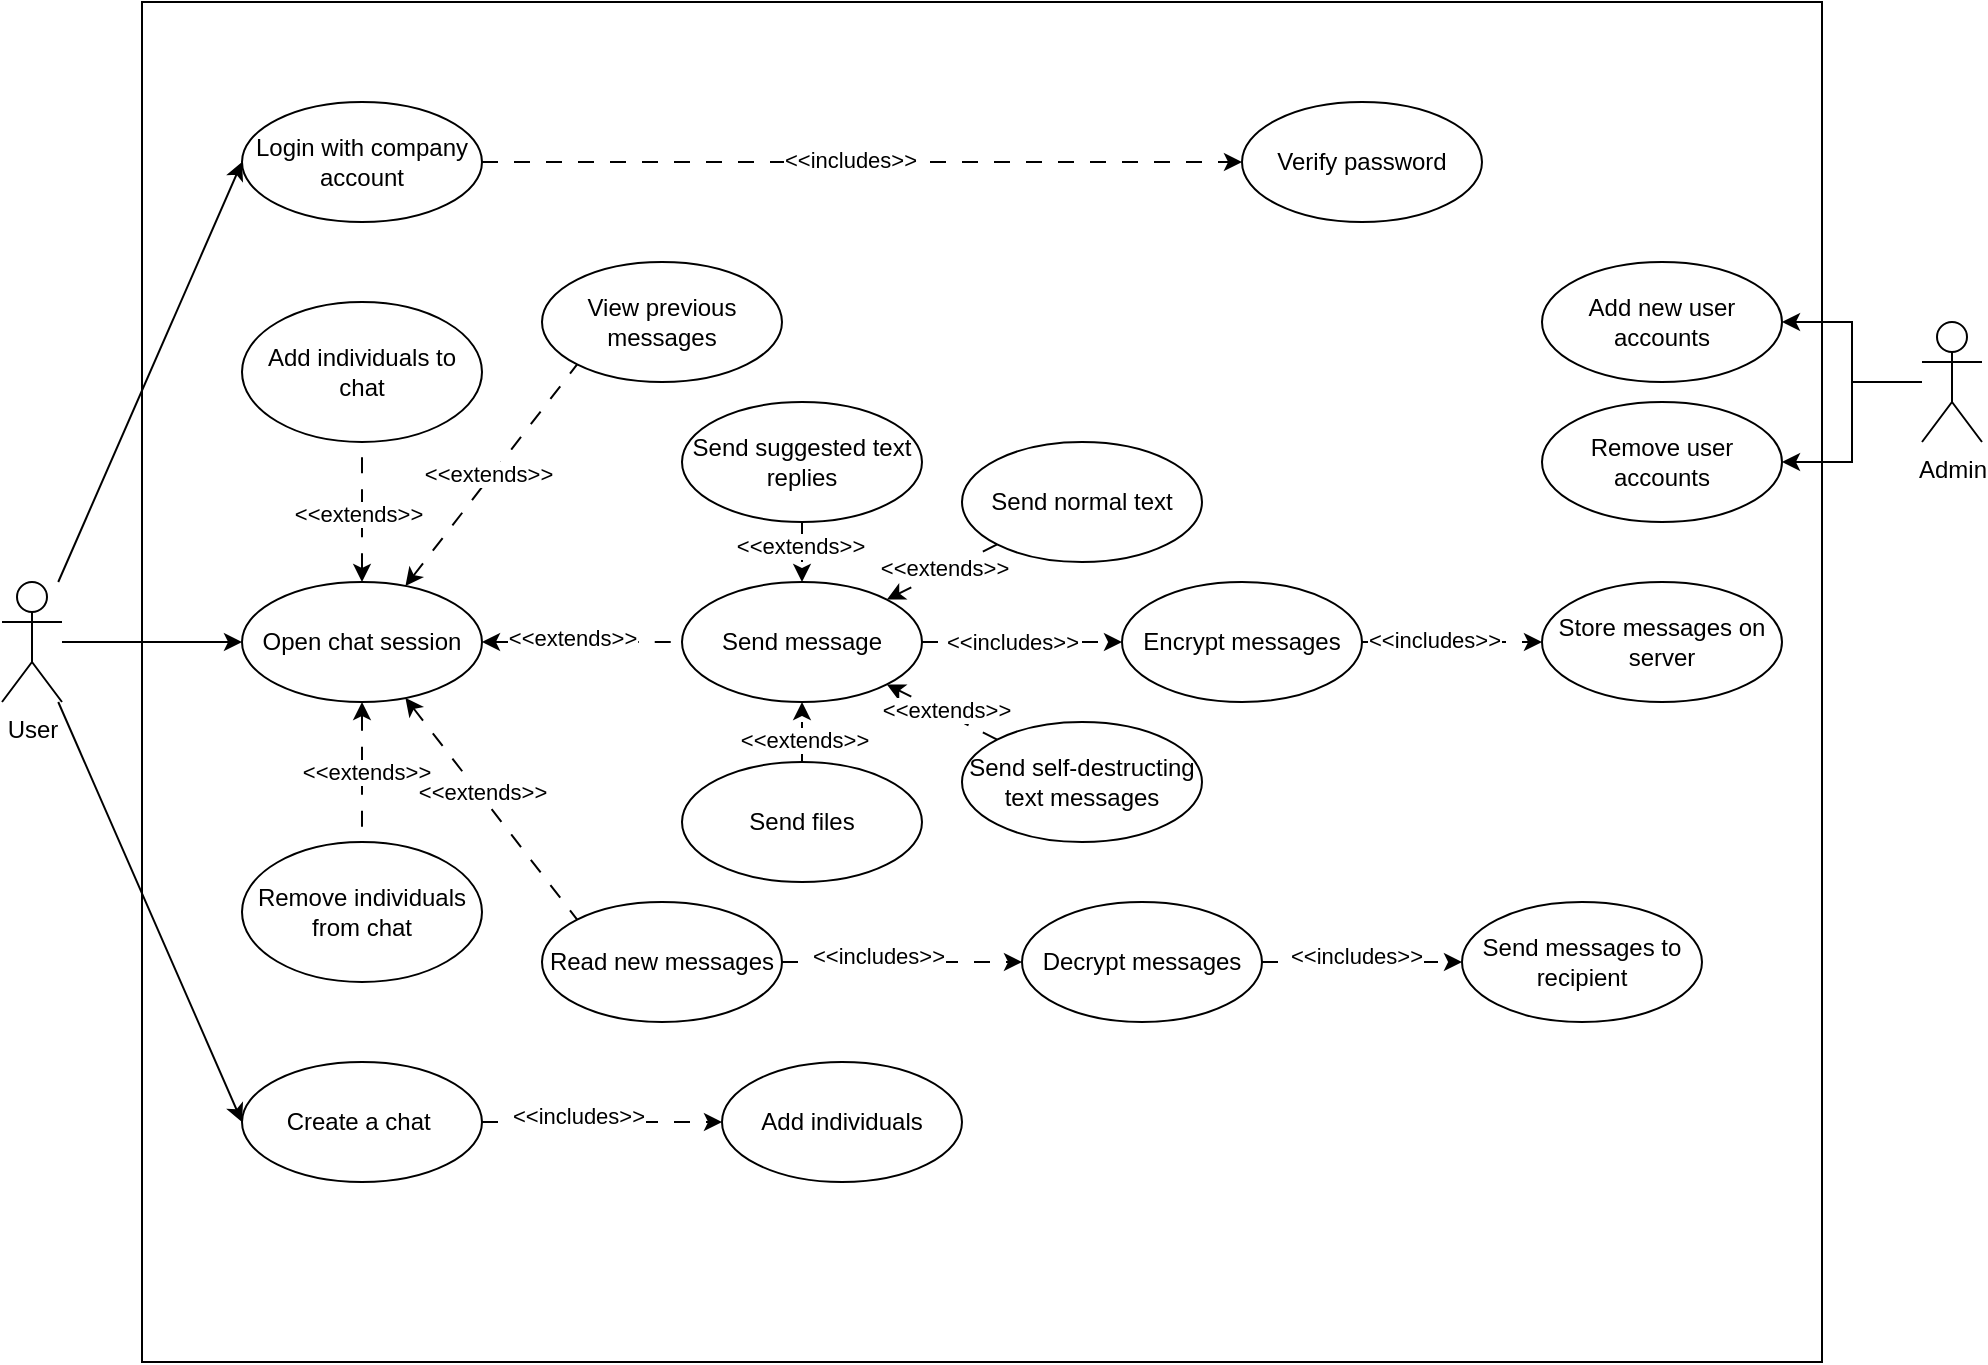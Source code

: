 <mxfile version="24.0.4" type="device">
  <diagram name="Page-1" id="7IuLw5douFnJ42U7j5Z5">
    <mxGraphModel dx="1471" dy="1014" grid="1" gridSize="10" guides="1" tooltips="1" connect="1" arrows="1" fold="1" page="1" pageScale="1" pageWidth="1200" pageHeight="1920" math="0" shadow="0">
      <root>
        <mxCell id="0" />
        <mxCell id="1" parent="0" />
        <mxCell id="nexeXoH5XIp3nX3RBr7s-72" value="" style="rounded=0;whiteSpace=wrap;html=1;" parent="1" vertex="1">
          <mxGeometry x="200" y="40" width="840" height="680" as="geometry" />
        </mxCell>
        <mxCell id="nexeXoH5XIp3nX3RBr7s-53" style="edgeStyle=orthogonalEdgeStyle;rounded=0;orthogonalLoop=1;jettySize=auto;html=1;entryX=0;entryY=0.5;entryDx=0;entryDy=0;" parent="1" source="WgtjepLcoBoNWOLz_rrN-1" target="nexeXoH5XIp3nX3RBr7s-6" edge="1">
          <mxGeometry relative="1" as="geometry" />
        </mxCell>
        <mxCell id="nexeXoH5XIp3nX3RBr7s-54" style="rounded=0;orthogonalLoop=1;jettySize=auto;html=1;entryX=0;entryY=0.5;entryDx=0;entryDy=0;" parent="1" source="WgtjepLcoBoNWOLz_rrN-1" target="nexeXoH5XIp3nX3RBr7s-1" edge="1">
          <mxGeometry relative="1" as="geometry" />
        </mxCell>
        <mxCell id="nexeXoH5XIp3nX3RBr7s-55" style="rounded=0;orthogonalLoop=1;jettySize=auto;html=1;entryX=0;entryY=0.5;entryDx=0;entryDy=0;" parent="1" source="WgtjepLcoBoNWOLz_rrN-1" target="nexeXoH5XIp3nX3RBr7s-13" edge="1">
          <mxGeometry relative="1" as="geometry" />
        </mxCell>
        <mxCell id="WgtjepLcoBoNWOLz_rrN-1" value="User" style="shape=umlActor;verticalLabelPosition=bottom;verticalAlign=top;html=1;outlineConnect=0;" parent="1" vertex="1">
          <mxGeometry x="130" y="330" width="30" height="60" as="geometry" />
        </mxCell>
        <mxCell id="nexeXoH5XIp3nX3RBr7s-5" value="" style="edgeStyle=orthogonalEdgeStyle;rounded=0;orthogonalLoop=1;jettySize=auto;html=1;dashed=1;dashPattern=8 8;" parent="1" source="nexeXoH5XIp3nX3RBr7s-1" target="nexeXoH5XIp3nX3RBr7s-4" edge="1">
          <mxGeometry relative="1" as="geometry" />
        </mxCell>
        <mxCell id="nexeXoH5XIp3nX3RBr7s-73" value="&amp;lt;&amp;lt;includes&amp;gt;&amp;gt;" style="edgeLabel;html=1;align=center;verticalAlign=middle;resizable=0;points=[];" parent="nexeXoH5XIp3nX3RBr7s-5" vertex="1" connectable="0">
          <mxGeometry x="-0.026" y="1" relative="1" as="geometry">
            <mxPoint x="-1" as="offset" />
          </mxGeometry>
        </mxCell>
        <mxCell id="nexeXoH5XIp3nX3RBr7s-1" value="Login with company account" style="ellipse;whiteSpace=wrap;html=1;" parent="1" vertex="1">
          <mxGeometry x="250" y="90" width="120" height="60" as="geometry" />
        </mxCell>
        <mxCell id="nexeXoH5XIp3nX3RBr7s-4" value="Verify password" style="ellipse;whiteSpace=wrap;html=1;" parent="1" vertex="1">
          <mxGeometry x="750" y="90" width="120" height="60" as="geometry" />
        </mxCell>
        <mxCell id="nexeXoH5XIp3nX3RBr7s-39" style="edgeStyle=orthogonalEdgeStyle;rounded=0;orthogonalLoop=1;jettySize=auto;html=1;dashed=1;dashPattern=8 8;startArrow=classic;startFill=1;endArrow=none;endFill=0;" parent="1" source="nexeXoH5XIp3nX3RBr7s-6" target="nexeXoH5XIp3nX3RBr7s-7" edge="1">
          <mxGeometry relative="1" as="geometry" />
        </mxCell>
        <mxCell id="nexeXoH5XIp3nX3RBr7s-59" value="&amp;lt;&amp;lt;extends&amp;gt;&amp;gt;" style="edgeLabel;html=1;align=center;verticalAlign=middle;resizable=0;points=[];" parent="nexeXoH5XIp3nX3RBr7s-39" vertex="1" connectable="0">
          <mxGeometry x="-0.102" y="2" relative="1" as="geometry">
            <mxPoint as="offset" />
          </mxGeometry>
        </mxCell>
        <mxCell id="nexeXoH5XIp3nX3RBr7s-46" style="rounded=0;orthogonalLoop=1;jettySize=auto;html=1;entryX=0;entryY=0;entryDx=0;entryDy=0;dashed=1;dashPattern=8 8;startArrow=classic;startFill=1;endArrow=none;endFill=0;" parent="1" source="nexeXoH5XIp3nX3RBr7s-6" target="nexeXoH5XIp3nX3RBr7s-8" edge="1">
          <mxGeometry relative="1" as="geometry" />
        </mxCell>
        <mxCell id="nexeXoH5XIp3nX3RBr7s-60" value="&amp;lt;&amp;lt;extends&amp;gt;&amp;gt;" style="edgeLabel;html=1;align=center;verticalAlign=middle;resizable=0;points=[];" parent="nexeXoH5XIp3nX3RBr7s-46" vertex="1" connectable="0">
          <mxGeometry x="-0.12" y="1" relative="1" as="geometry">
            <mxPoint y="-1" as="offset" />
          </mxGeometry>
        </mxCell>
        <mxCell id="nexeXoH5XIp3nX3RBr7s-47" style="rounded=0;orthogonalLoop=1;jettySize=auto;html=1;entryX=0;entryY=1;entryDx=0;entryDy=0;dashed=1;dashPattern=8 8;startArrow=classic;startFill=1;endArrow=none;endFill=0;" parent="1" source="nexeXoH5XIp3nX3RBr7s-6" target="nexeXoH5XIp3nX3RBr7s-10" edge="1">
          <mxGeometry relative="1" as="geometry" />
        </mxCell>
        <mxCell id="nexeXoH5XIp3nX3RBr7s-57" value="&amp;lt;&amp;lt;extends&amp;gt;&amp;gt;" style="edgeLabel;html=1;align=center;verticalAlign=middle;resizable=0;points=[];" parent="nexeXoH5XIp3nX3RBr7s-47" vertex="1" connectable="0">
          <mxGeometry x="-0.01" y="2" relative="1" as="geometry">
            <mxPoint as="offset" />
          </mxGeometry>
        </mxCell>
        <mxCell id="nexeXoH5XIp3nX3RBr7s-6" value="Open chat session" style="ellipse;whiteSpace=wrap;html=1;" parent="1" vertex="1">
          <mxGeometry x="250" y="330" width="120" height="60" as="geometry" />
        </mxCell>
        <mxCell id="nexeXoH5XIp3nX3RBr7s-42" style="edgeStyle=orthogonalEdgeStyle;rounded=0;orthogonalLoop=1;jettySize=auto;html=1;entryX=0;entryY=0.5;entryDx=0;entryDy=0;dashed=1;dashPattern=8 8;" parent="1" source="nexeXoH5XIp3nX3RBr7s-7" target="nexeXoH5XIp3nX3RBr7s-15" edge="1">
          <mxGeometry relative="1" as="geometry" />
        </mxCell>
        <mxCell id="nexeXoH5XIp3nX3RBr7s-67" value="&amp;lt;&amp;lt;includes&amp;gt;&amp;gt;" style="edgeLabel;html=1;align=center;verticalAlign=middle;resizable=0;points=[];" parent="nexeXoH5XIp3nX3RBr7s-42" vertex="1" connectable="0">
          <mxGeometry x="-0.107" relative="1" as="geometry">
            <mxPoint as="offset" />
          </mxGeometry>
        </mxCell>
        <mxCell id="nexeXoH5XIp3nX3RBr7s-7" value="Send message" style="ellipse;whiteSpace=wrap;html=1;" parent="1" vertex="1">
          <mxGeometry x="470" y="330" width="120" height="60" as="geometry" />
        </mxCell>
        <mxCell id="nexeXoH5XIp3nX3RBr7s-70" value="" style="edgeStyle=orthogonalEdgeStyle;rounded=0;orthogonalLoop=1;jettySize=auto;html=1;dashed=1;dashPattern=8 8;" parent="1" source="nexeXoH5XIp3nX3RBr7s-8" target="nexeXoH5XIp3nX3RBr7s-69" edge="1">
          <mxGeometry relative="1" as="geometry" />
        </mxCell>
        <mxCell id="nexeXoH5XIp3nX3RBr7s-71" value="&amp;lt;&amp;lt;includes&amp;gt;&amp;gt;" style="edgeLabel;html=1;align=center;verticalAlign=middle;resizable=0;points=[];" parent="nexeXoH5XIp3nX3RBr7s-70" vertex="1" connectable="0">
          <mxGeometry x="-0.206" y="3" relative="1" as="geometry">
            <mxPoint as="offset" />
          </mxGeometry>
        </mxCell>
        <mxCell id="nexeXoH5XIp3nX3RBr7s-8" value="Read new messages" style="ellipse;whiteSpace=wrap;html=1;" parent="1" vertex="1">
          <mxGeometry x="400" y="490" width="120" height="60" as="geometry" />
        </mxCell>
        <mxCell id="nexeXoH5XIp3nX3RBr7s-34" value="" style="edgeStyle=orthogonalEdgeStyle;rounded=0;orthogonalLoop=1;jettySize=auto;html=1;dashed=1;dashPattern=8 8;" parent="1" source="nexeXoH5XIp3nX3RBr7s-9" target="nexeXoH5XIp3nX3RBr7s-7" edge="1">
          <mxGeometry relative="1" as="geometry" />
        </mxCell>
        <mxCell id="nexeXoH5XIp3nX3RBr7s-65" value="&amp;lt;&amp;lt;extends&amp;gt;&amp;gt;" style="edgeLabel;html=1;align=center;verticalAlign=middle;resizable=0;points=[];" parent="nexeXoH5XIp3nX3RBr7s-34" vertex="1" connectable="0">
          <mxGeometry x="0.153" y="1" relative="1" as="geometry">
            <mxPoint as="offset" />
          </mxGeometry>
        </mxCell>
        <mxCell id="nexeXoH5XIp3nX3RBr7s-9" value="Send files" style="ellipse;whiteSpace=wrap;html=1;" parent="1" vertex="1">
          <mxGeometry x="470" y="420" width="120" height="60" as="geometry" />
        </mxCell>
        <mxCell id="nexeXoH5XIp3nX3RBr7s-10" value="View previous messages" style="ellipse;whiteSpace=wrap;html=1;" parent="1" vertex="1">
          <mxGeometry x="400" y="170.0" width="120" height="60" as="geometry" />
        </mxCell>
        <mxCell id="nexeXoH5XIp3nX3RBr7s-35" value="" style="edgeStyle=orthogonalEdgeStyle;rounded=0;orthogonalLoop=1;jettySize=auto;html=1;dashed=1;dashPattern=8 8;" parent="1" source="nexeXoH5XIp3nX3RBr7s-11" target="nexeXoH5XIp3nX3RBr7s-7" edge="1">
          <mxGeometry relative="1" as="geometry" />
        </mxCell>
        <mxCell id="nexeXoH5XIp3nX3RBr7s-61" value="&amp;lt;&amp;lt;extends&amp;gt;&amp;gt;" style="edgeLabel;html=1;align=center;verticalAlign=middle;resizable=0;points=[];" parent="nexeXoH5XIp3nX3RBr7s-35" vertex="1" connectable="0">
          <mxGeometry x="-0.524" y="-1" relative="1" as="geometry">
            <mxPoint as="offset" />
          </mxGeometry>
        </mxCell>
        <mxCell id="nexeXoH5XIp3nX3RBr7s-11" value="Send suggested text replies" style="ellipse;whiteSpace=wrap;html=1;" parent="1" vertex="1">
          <mxGeometry x="470" y="240" width="120" height="60" as="geometry" />
        </mxCell>
        <mxCell id="nexeXoH5XIp3nX3RBr7s-40" style="rounded=0;orthogonalLoop=1;jettySize=auto;html=1;exitX=0;exitY=0;exitDx=0;exitDy=0;entryX=1;entryY=1;entryDx=0;entryDy=0;dashed=1;dashPattern=8 8;" parent="1" source="nexeXoH5XIp3nX3RBr7s-12" target="nexeXoH5XIp3nX3RBr7s-7" edge="1">
          <mxGeometry relative="1" as="geometry" />
        </mxCell>
        <mxCell id="nexeXoH5XIp3nX3RBr7s-64" value="&amp;lt;&amp;lt;extends&amp;gt;&amp;gt;" style="edgeLabel;html=1;align=center;verticalAlign=middle;resizable=0;points=[];" parent="nexeXoH5XIp3nX3RBr7s-40" vertex="1" connectable="0">
          <mxGeometry x="-0.05" y="-2" relative="1" as="geometry">
            <mxPoint as="offset" />
          </mxGeometry>
        </mxCell>
        <mxCell id="nexeXoH5XIp3nX3RBr7s-12" value="Send self-destructing text messages" style="ellipse;whiteSpace=wrap;html=1;" parent="1" vertex="1">
          <mxGeometry x="610" y="400" width="120" height="60" as="geometry" />
        </mxCell>
        <mxCell id="nexeXoH5XIp3nX3RBr7s-13" value="Create a chat&amp;nbsp;" style="ellipse;whiteSpace=wrap;html=1;" parent="1" vertex="1">
          <mxGeometry x="250" y="570" width="120" height="60" as="geometry" />
        </mxCell>
        <mxCell id="nexeXoH5XIp3nX3RBr7s-33" style="rounded=0;orthogonalLoop=1;jettySize=auto;html=1;exitX=0;exitY=1;exitDx=0;exitDy=0;entryX=1;entryY=0;entryDx=0;entryDy=0;dashed=1;dashPattern=8 8;" parent="1" source="nexeXoH5XIp3nX3RBr7s-14" target="nexeXoH5XIp3nX3RBr7s-7" edge="1">
          <mxGeometry relative="1" as="geometry" />
        </mxCell>
        <mxCell id="nexeXoH5XIp3nX3RBr7s-62" value="&amp;lt;&amp;lt;extends&amp;gt;&amp;gt;" style="edgeLabel;html=1;align=center;verticalAlign=middle;resizable=0;points=[];" parent="nexeXoH5XIp3nX3RBr7s-33" vertex="1" connectable="0">
          <mxGeometry x="-0.055" y="-2" relative="1" as="geometry">
            <mxPoint as="offset" />
          </mxGeometry>
        </mxCell>
        <mxCell id="nexeXoH5XIp3nX3RBr7s-14" value="Send normal text" style="ellipse;whiteSpace=wrap;html=1;" parent="1" vertex="1">
          <mxGeometry x="610" y="260" width="120" height="60" as="geometry" />
        </mxCell>
        <mxCell id="nexeXoH5XIp3nX3RBr7s-43" value="" style="edgeStyle=orthogonalEdgeStyle;rounded=0;orthogonalLoop=1;jettySize=auto;html=1;dashed=1;dashPattern=8 8;" parent="1" source="nexeXoH5XIp3nX3RBr7s-15" target="nexeXoH5XIp3nX3RBr7s-18" edge="1">
          <mxGeometry relative="1" as="geometry" />
        </mxCell>
        <mxCell id="nexeXoH5XIp3nX3RBr7s-68" value="&amp;lt;&amp;lt;includes&amp;gt;&amp;gt;" style="edgeLabel;html=1;align=center;verticalAlign=middle;resizable=0;points=[];" parent="nexeXoH5XIp3nX3RBr7s-43" vertex="1" connectable="0">
          <mxGeometry x="-0.209" y="1" relative="1" as="geometry">
            <mxPoint as="offset" />
          </mxGeometry>
        </mxCell>
        <mxCell id="nexeXoH5XIp3nX3RBr7s-15" value="Encrypt messages" style="ellipse;whiteSpace=wrap;html=1;" parent="1" vertex="1">
          <mxGeometry x="690" y="330" width="120" height="60" as="geometry" />
        </mxCell>
        <mxCell id="nexeXoH5XIp3nX3RBr7s-18" value="Store messages on server" style="ellipse;whiteSpace=wrap;html=1;" parent="1" vertex="1">
          <mxGeometry x="900" y="330" width="120" height="60" as="geometry" />
        </mxCell>
        <mxCell id="nexeXoH5XIp3nX3RBr7s-27" value="Send messages to recipient" style="ellipse;whiteSpace=wrap;html=1;" parent="1" vertex="1">
          <mxGeometry x="860" y="490" width="120" height="60" as="geometry" />
        </mxCell>
        <mxCell id="ywYnWI-GTOJYPPlXq-J--1" value="" style="edgeStyle=orthogonalEdgeStyle;rounded=0;orthogonalLoop=1;jettySize=auto;html=1;dashed=1;dashPattern=8 8;" parent="1" source="nexeXoH5XIp3nX3RBr7s-69" target="nexeXoH5XIp3nX3RBr7s-27" edge="1">
          <mxGeometry relative="1" as="geometry" />
        </mxCell>
        <mxCell id="ywYnWI-GTOJYPPlXq-J--2" value="&amp;lt;&amp;lt;includes&amp;gt;&amp;gt;" style="edgeLabel;html=1;align=center;verticalAlign=middle;resizable=0;points=[];" parent="ywYnWI-GTOJYPPlXq-J--1" vertex="1" connectable="0">
          <mxGeometry x="-0.066" y="3" relative="1" as="geometry">
            <mxPoint as="offset" />
          </mxGeometry>
        </mxCell>
        <mxCell id="nexeXoH5XIp3nX3RBr7s-69" value="Decrypt messages" style="ellipse;whiteSpace=wrap;html=1;" parent="1" vertex="1">
          <mxGeometry x="640" y="490" width="120" height="60" as="geometry" />
        </mxCell>
        <mxCell id="KRD9_q7JqVz9VdNiBFXr-1" value="Add individuals to chat" style="ellipse;whiteSpace=wrap;html=1;" parent="1" vertex="1">
          <mxGeometry x="250" y="190" width="120" height="70" as="geometry" />
        </mxCell>
        <mxCell id="KRD9_q7JqVz9VdNiBFXr-2" value="Remove individuals from chat" style="ellipse;whiteSpace=wrap;html=1;" parent="1" vertex="1">
          <mxGeometry x="250" y="460" width="120" height="70" as="geometry" />
        </mxCell>
        <mxCell id="KRD9_q7JqVz9VdNiBFXr-3" style="rounded=0;orthogonalLoop=1;jettySize=auto;html=1;entryX=0.5;entryY=1;entryDx=0;entryDy=0;dashed=1;dashPattern=8 8;startArrow=classic;startFill=1;endArrow=none;endFill=0;exitX=0.5;exitY=0;exitDx=0;exitDy=0;" parent="1" source="nexeXoH5XIp3nX3RBr7s-6" target="KRD9_q7JqVz9VdNiBFXr-1" edge="1">
          <mxGeometry relative="1" as="geometry">
            <mxPoint x="300" y="330" as="sourcePoint" />
            <mxPoint x="386" y="219" as="targetPoint" />
          </mxGeometry>
        </mxCell>
        <mxCell id="KRD9_q7JqVz9VdNiBFXr-4" value="&amp;lt;&amp;lt;extends&amp;gt;&amp;gt;" style="edgeLabel;html=1;align=center;verticalAlign=middle;resizable=0;points=[];" parent="KRD9_q7JqVz9VdNiBFXr-3" vertex="1" connectable="0">
          <mxGeometry x="-0.01" y="2" relative="1" as="geometry">
            <mxPoint as="offset" />
          </mxGeometry>
        </mxCell>
        <mxCell id="KRD9_q7JqVz9VdNiBFXr-5" style="rounded=0;orthogonalLoop=1;jettySize=auto;html=1;entryX=0.5;entryY=0;entryDx=0;entryDy=0;dashed=1;dashPattern=8 8;startArrow=classic;startFill=1;endArrow=none;endFill=0;exitX=0.5;exitY=1;exitDx=0;exitDy=0;" parent="1" source="nexeXoH5XIp3nX3RBr7s-6" target="KRD9_q7JqVz9VdNiBFXr-2" edge="1">
          <mxGeometry relative="1" as="geometry">
            <mxPoint x="352" y="352" as="sourcePoint" />
            <mxPoint x="438" y="241" as="targetPoint" />
          </mxGeometry>
        </mxCell>
        <mxCell id="KRD9_q7JqVz9VdNiBFXr-6" value="&amp;lt;&amp;lt;extends&amp;gt;&amp;gt;" style="edgeLabel;html=1;align=center;verticalAlign=middle;resizable=0;points=[];" parent="KRD9_q7JqVz9VdNiBFXr-5" vertex="1" connectable="0">
          <mxGeometry x="-0.01" y="2" relative="1" as="geometry">
            <mxPoint as="offset" />
          </mxGeometry>
        </mxCell>
        <mxCell id="KRD9_q7JqVz9VdNiBFXr-7" value="Add individuals" style="ellipse;whiteSpace=wrap;html=1;" parent="1" vertex="1">
          <mxGeometry x="490" y="570" width="120" height="60" as="geometry" />
        </mxCell>
        <mxCell id="KRD9_q7JqVz9VdNiBFXr-8" value="" style="edgeStyle=orthogonalEdgeStyle;rounded=0;orthogonalLoop=1;jettySize=auto;html=1;dashed=1;dashPattern=8 8;exitX=1;exitY=0.5;exitDx=0;exitDy=0;" parent="1" source="nexeXoH5XIp3nX3RBr7s-13" target="KRD9_q7JqVz9VdNiBFXr-7" edge="1">
          <mxGeometry relative="1" as="geometry">
            <mxPoint x="530" y="530" as="sourcePoint" />
            <mxPoint x="650" y="530" as="targetPoint" />
          </mxGeometry>
        </mxCell>
        <mxCell id="KRD9_q7JqVz9VdNiBFXr-9" value="&amp;lt;&amp;lt;includes&amp;gt;&amp;gt;" style="edgeLabel;html=1;align=center;verticalAlign=middle;resizable=0;points=[];" parent="KRD9_q7JqVz9VdNiBFXr-8" vertex="1" connectable="0">
          <mxGeometry x="-0.206" y="3" relative="1" as="geometry">
            <mxPoint as="offset" />
          </mxGeometry>
        </mxCell>
        <mxCell id="H76L07-WF8wknJ7cpmyx-7" style="edgeStyle=orthogonalEdgeStyle;rounded=0;orthogonalLoop=1;jettySize=auto;html=1;" edge="1" parent="1" source="H76L07-WF8wknJ7cpmyx-1" target="H76L07-WF8wknJ7cpmyx-2">
          <mxGeometry relative="1" as="geometry" />
        </mxCell>
        <mxCell id="H76L07-WF8wknJ7cpmyx-8" style="edgeStyle=orthogonalEdgeStyle;rounded=0;orthogonalLoop=1;jettySize=auto;html=1;" edge="1" parent="1" source="H76L07-WF8wknJ7cpmyx-1" target="H76L07-WF8wknJ7cpmyx-5">
          <mxGeometry relative="1" as="geometry" />
        </mxCell>
        <mxCell id="H76L07-WF8wknJ7cpmyx-1" value="Admin" style="shape=umlActor;verticalLabelPosition=bottom;verticalAlign=top;html=1;outlineConnect=0;" vertex="1" parent="1">
          <mxGeometry x="1090" y="200" width="30" height="60" as="geometry" />
        </mxCell>
        <mxCell id="H76L07-WF8wknJ7cpmyx-2" value="Add new user accounts" style="ellipse;whiteSpace=wrap;html=1;" vertex="1" parent="1">
          <mxGeometry x="900" y="170" width="120" height="60" as="geometry" />
        </mxCell>
        <mxCell id="H76L07-WF8wknJ7cpmyx-5" value="Remove user accounts" style="ellipse;whiteSpace=wrap;html=1;" vertex="1" parent="1">
          <mxGeometry x="900" y="240" width="120" height="60" as="geometry" />
        </mxCell>
      </root>
    </mxGraphModel>
  </diagram>
</mxfile>
